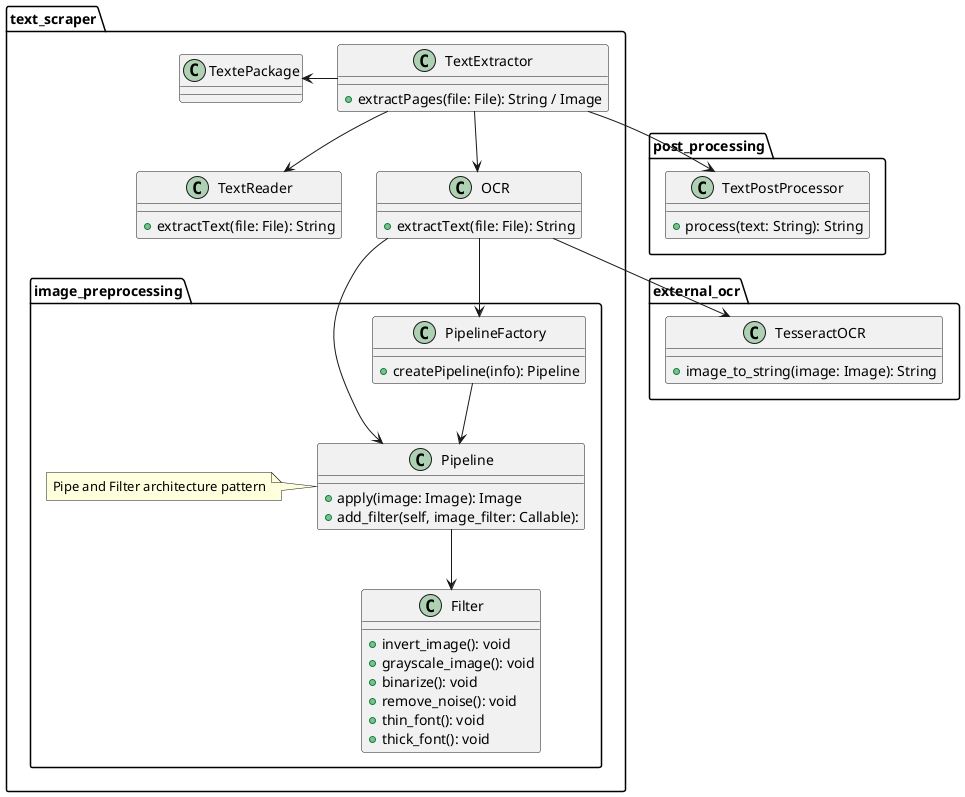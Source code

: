 @startuml

package text_scraper {

    class TextExtractor {
        + extractPages(file: File): String / Image
    }

    class TextReader {
        + extractText(file: File): String
    }

    class OCR {
        + extractText(file: File): String
    }


    class TextePackage{
    
    }


    
    package image_preprocessing {
        class Pipeline {
            + apply(image: Image): Image
            + add_filter(self, image_filter: Callable):
        }
        note left of Pipeline: Pipe and Filter architecture pattern


        class PipelineFactory {
            + createPipeline(info): Pipeline
        }

        class Filter {
            + invert_image(): void 
            + grayscale_image(): void
            + binarize(): void
            + remove_noise(): void
            + thin_font(): void
            + thick_font(): void

        }
    }
    
    OCR --> PipelineFactory
    OCR --> Pipeline
    PipelineFactory --> Pipeline

}

package external_ocr {

    class TesseractOCR {
        + image_to_string(image: Image): String
    }
}

package post_processing {

    class TextPostProcessor {
        + process(text: String): String
    }

}


    


TextExtractor --> OCR
TextExtractor --> TextReader
TextExtractor --> TextPostProcessor
OCR --> TesseractOCR
Pipeline --> Filter
TextExtractor -left-> TextePackage


@enduml